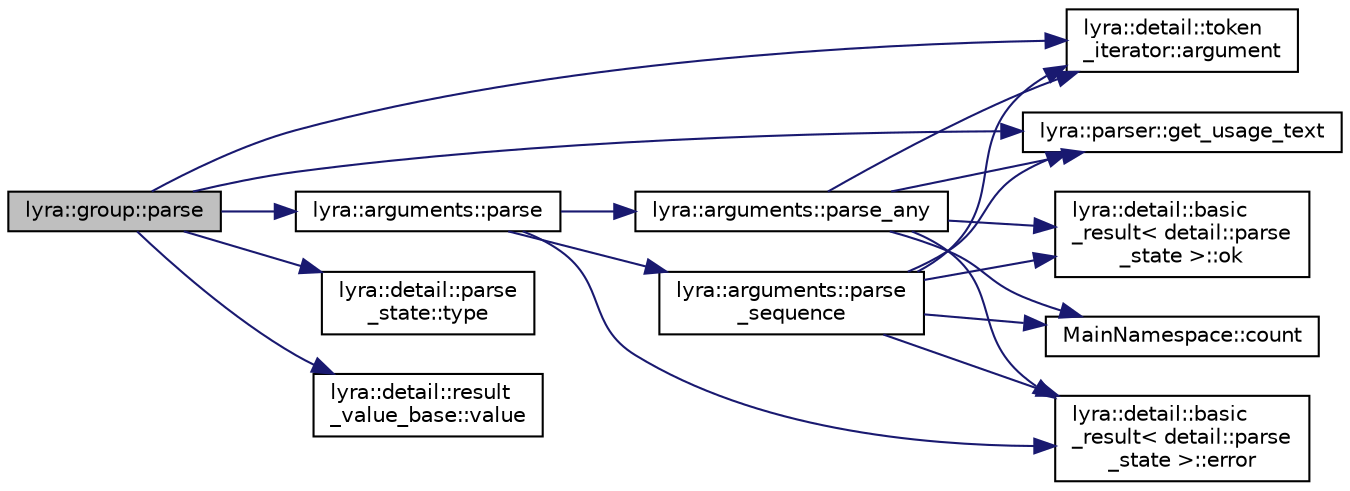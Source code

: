 digraph "lyra::group::parse"
{
 // INTERACTIVE_SVG=YES
 // LATEX_PDF_SIZE
  edge [fontname="Helvetica",fontsize="10",labelfontname="Helvetica",labelfontsize="10"];
  node [fontname="Helvetica",fontsize="10",shape=record];
  rankdir="LR";
  Node1 [label="lyra::group::parse",height=0.2,width=0.4,color="black", fillcolor="grey75", style="filled", fontcolor="black",tooltip=" "];
  Node1 -> Node2 [color="midnightblue",fontsize="10",style="solid",fontname="Helvetica"];
  Node2 [label="lyra::detail::token\l_iterator::argument",height=0.2,width=0.4,color="black", fillcolor="white", style="filled",URL="$classlyra_1_1detail_1_1token__iterator.html#ac3007dcca2221df17bcfba6815a60aff",tooltip=" "];
  Node1 -> Node3 [color="midnightblue",fontsize="10",style="solid",fontname="Helvetica"];
  Node3 [label="lyra::parser::get_usage_text",height=0.2,width=0.4,color="black", fillcolor="white", style="filled",URL="$classlyra_1_1parser.html#a59a2a42cea85955a811279a463777b9d",tooltip=" "];
  Node1 -> Node4 [color="midnightblue",fontsize="10",style="solid",fontname="Helvetica"];
  Node4 [label="lyra::arguments::parse",height=0.2,width=0.4,color="black", fillcolor="white", style="filled",URL="$classlyra_1_1arguments.html#abaa776f2a0b2c57de970cf35bd59c47c",tooltip=" "];
  Node4 -> Node5 [color="midnightblue",fontsize="10",style="solid",fontname="Helvetica"];
  Node5 [label="lyra::detail::basic\l_result\< detail::parse\l_state \>::error",height=0.2,width=0.4,color="black", fillcolor="white", style="filled",URL="$classlyra_1_1detail_1_1basic__result.html#ae878693d416cc48943171ab4187f5719",tooltip=" "];
  Node4 -> Node6 [color="midnightblue",fontsize="10",style="solid",fontname="Helvetica"];
  Node6 [label="lyra::arguments::parse_any",height=0.2,width=0.4,color="black", fillcolor="white", style="filled",URL="$classlyra_1_1arguments.html#a4509f3d7139b3cd823dcad3c75ae221b",tooltip=" "];
  Node6 -> Node2 [color="midnightblue",fontsize="10",style="solid",fontname="Helvetica"];
  Node6 -> Node7 [color="midnightblue",fontsize="10",style="solid",fontname="Helvetica"];
  Node7 [label="MainNamespace::count",height=0.2,width=0.4,color="black", fillcolor="white", style="filled",URL="$namespace_main_namespace.html#ac3a415fa8d1b6b56dfe215f13c7f67b1",tooltip=" "];
  Node6 -> Node5 [color="midnightblue",fontsize="10",style="solid",fontname="Helvetica"];
  Node6 -> Node3 [color="midnightblue",fontsize="10",style="solid",fontname="Helvetica"];
  Node6 -> Node8 [color="midnightblue",fontsize="10",style="solid",fontname="Helvetica"];
  Node8 [label="lyra::detail::basic\l_result\< detail::parse\l_state \>::ok",height=0.2,width=0.4,color="black", fillcolor="white", style="filled",URL="$classlyra_1_1detail_1_1basic__result.html#aee577409a431e215136ffc0764e5432b",tooltip=" "];
  Node4 -> Node9 [color="midnightblue",fontsize="10",style="solid",fontname="Helvetica"];
  Node9 [label="lyra::arguments::parse\l_sequence",height=0.2,width=0.4,color="black", fillcolor="white", style="filled",URL="$classlyra_1_1arguments.html#a125da5640a06de6f9268328a252e20d2",tooltip=" "];
  Node9 -> Node2 [color="midnightblue",fontsize="10",style="solid",fontname="Helvetica"];
  Node9 -> Node7 [color="midnightblue",fontsize="10",style="solid",fontname="Helvetica"];
  Node9 -> Node5 [color="midnightblue",fontsize="10",style="solid",fontname="Helvetica"];
  Node9 -> Node3 [color="midnightblue",fontsize="10",style="solid",fontname="Helvetica"];
  Node9 -> Node8 [color="midnightblue",fontsize="10",style="solid",fontname="Helvetica"];
  Node1 -> Node10 [color="midnightblue",fontsize="10",style="solid",fontname="Helvetica"];
  Node10 [label="lyra::detail::parse\l_state::type",height=0.2,width=0.4,color="black", fillcolor="white", style="filled",URL="$classlyra_1_1detail_1_1parse__state.html#a2b74a8fb6fea126c7d5a86e0f14cb6d1",tooltip=" "];
  Node1 -> Node11 [color="midnightblue",fontsize="10",style="solid",fontname="Helvetica"];
  Node11 [label="lyra::detail::result\l_value_base::value",height=0.2,width=0.4,color="black", fillcolor="white", style="filled",URL="$classlyra_1_1detail_1_1result__value__base.html#a94509148b298c6452d7e2109e3d2e7cf",tooltip=" "];
}
